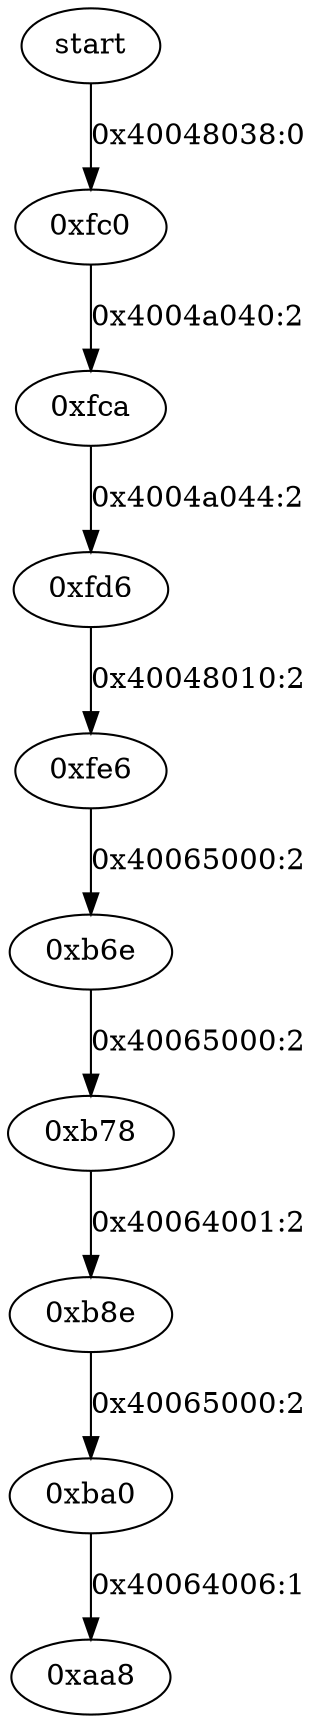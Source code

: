 // InstDG
digraph {
	start -> "0xfc0" [label="0x40048038:0"]
	"0xfc0" -> "0xfca" [label="0x4004a040:2"]
	"0xfca" -> "0xfd6" [label="0x4004a044:2"]
	"0xfd6" -> "0xfe6" [label="0x40048010:2"]
	"0xfe6" -> "0xb6e" [label="0x40065000:2"]
	"0xb6e" -> "0xb78" [label="0x40065000:2"]
	"0xb78" -> "0xb8e" [label="0x40064001:2"]
	"0xb8e" -> "0xba0" [label="0x40065000:2"]
	"0xba0" -> "0xaa8" [label="0x40064006:1"]
}
